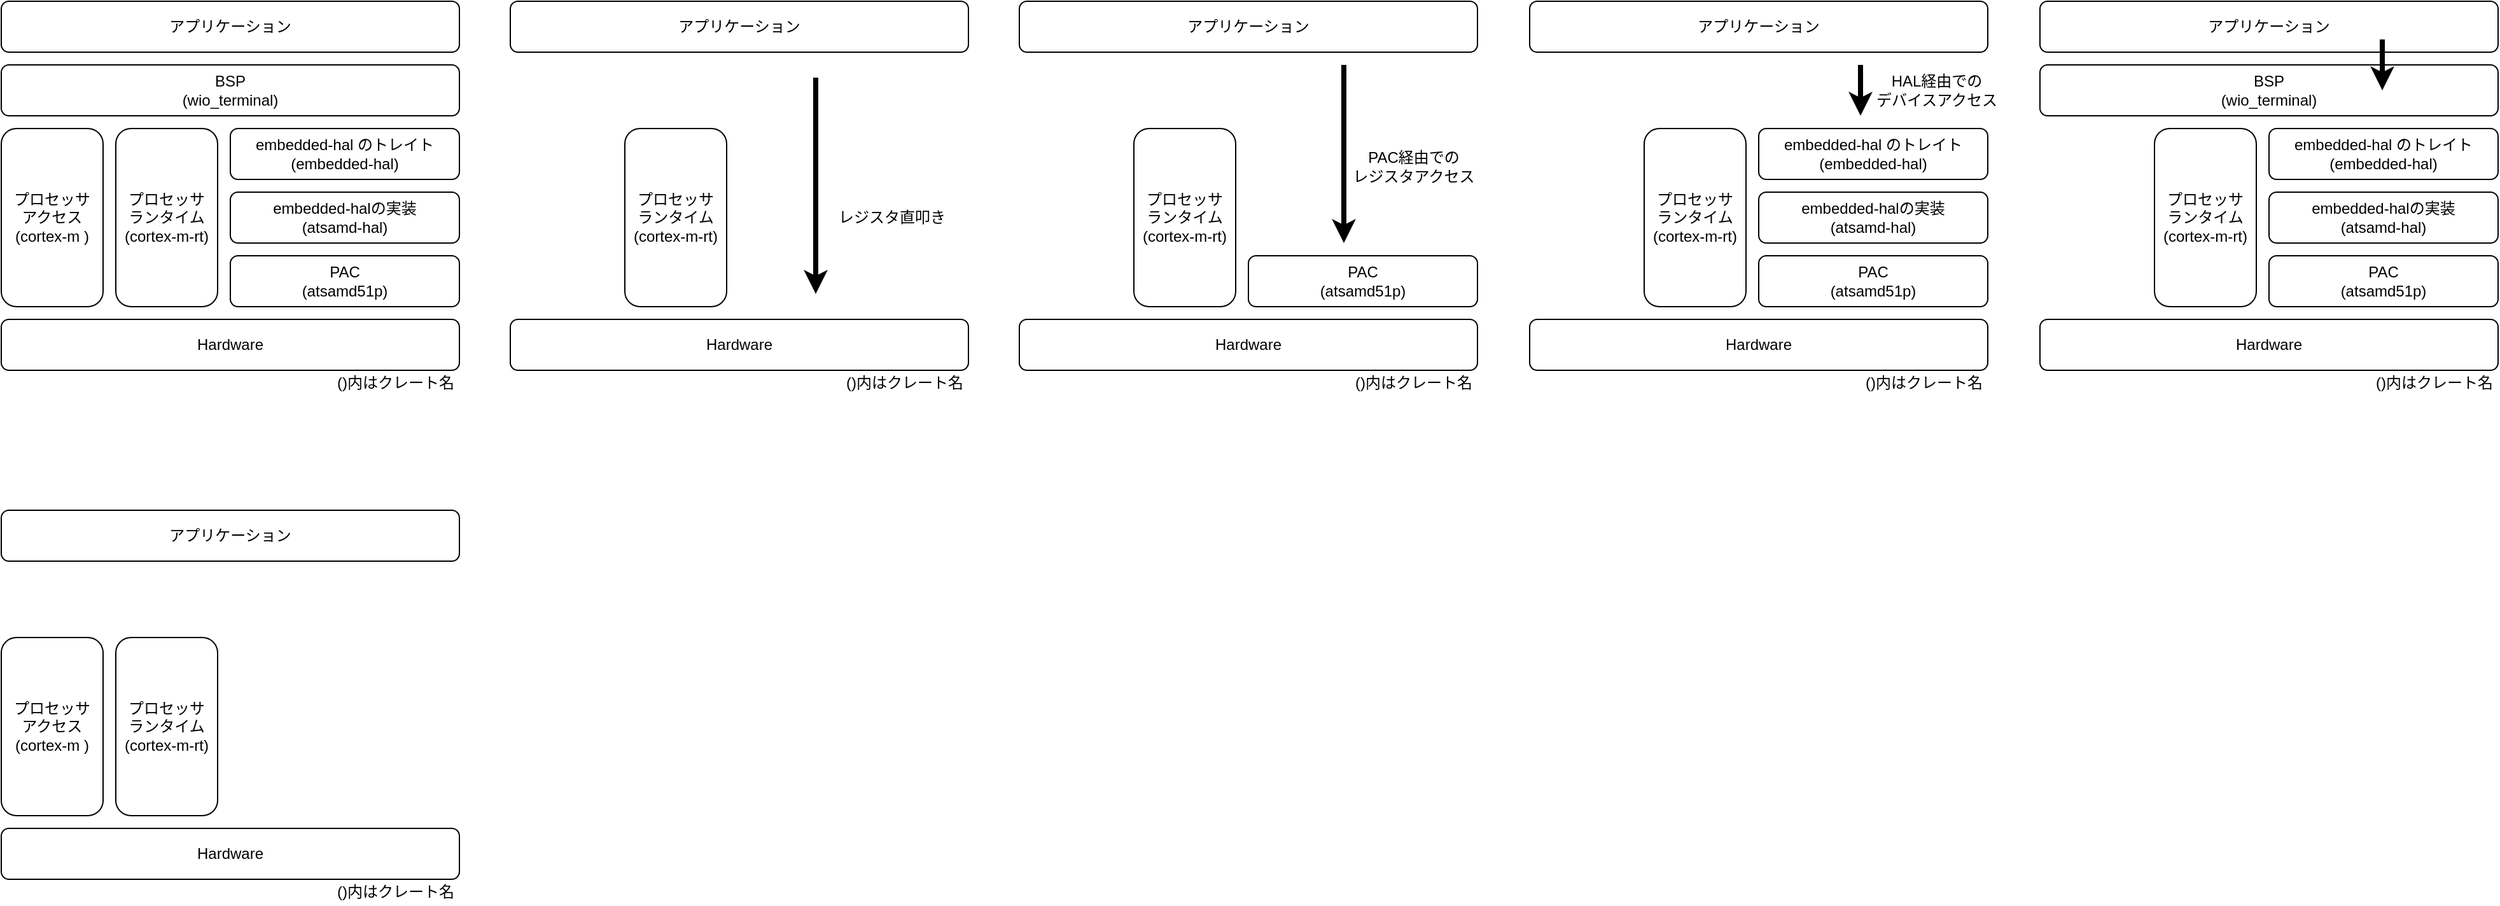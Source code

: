 <mxfile>
    <diagram id="Bct0IZ2MiPneFyU9ywfC" name="Page-1">
        <mxGraphModel dx="1374" dy="800" grid="1" gridSize="10" guides="1" tooltips="1" connect="1" arrows="1" fold="1" page="0" pageScale="1" pageWidth="827" pageHeight="1169" math="0" shadow="0">
            <root>
                <mxCell id="0"/>
                <mxCell id="1" parent="0"/>
                <mxCell id="2" value="アプリケーション" style="rounded=1;whiteSpace=wrap;html=1;" vertex="1" parent="1">
                    <mxGeometry x="40" y="40" width="360" height="40" as="geometry"/>
                </mxCell>
                <mxCell id="3" value="BSP&lt;br&gt;(wio_terminal)" style="rounded=1;whiteSpace=wrap;html=1;" vertex="1" parent="1">
                    <mxGeometry x="40" y="90" width="360" height="40" as="geometry"/>
                </mxCell>
                <mxCell id="4" value="プロセッサ&lt;br&gt;アクセス&lt;br&gt;(cortex-m )" style="rounded=1;whiteSpace=wrap;html=1;" vertex="1" parent="1">
                    <mxGeometry x="40" y="140" width="80" height="140" as="geometry"/>
                </mxCell>
                <mxCell id="5" value="embedded-hal のトレイト&lt;br&gt;(embedded-hal)" style="rounded=1;whiteSpace=wrap;html=1;" vertex="1" parent="1">
                    <mxGeometry x="220" y="140" width="180" height="40" as="geometry"/>
                </mxCell>
                <mxCell id="6" value="embedded-halの実装&lt;br&gt;(atsamd-hal)" style="rounded=1;whiteSpace=wrap;html=1;" vertex="1" parent="1">
                    <mxGeometry x="220" y="190" width="180" height="40" as="geometry"/>
                </mxCell>
                <mxCell id="7" value="PAC&lt;br&gt;(atsamd51p)" style="rounded=1;whiteSpace=wrap;html=1;" vertex="1" parent="1">
                    <mxGeometry x="220" y="240" width="180" height="40" as="geometry"/>
                </mxCell>
                <mxCell id="8" value="Hardware" style="rounded=1;whiteSpace=wrap;html=1;" vertex="1" parent="1">
                    <mxGeometry x="40" y="290" width="360" height="40" as="geometry"/>
                </mxCell>
                <mxCell id="10" value="プロセッサ&lt;br&gt;ランタイム&lt;br&gt;(cortex-m-rt)" style="rounded=1;whiteSpace=wrap;html=1;" vertex="1" parent="1">
                    <mxGeometry x="130" y="140" width="80" height="140" as="geometry"/>
                </mxCell>
                <mxCell id="11" value="()内はクレート名" style="text;html=1;strokeColor=none;fillColor=none;align=center;verticalAlign=middle;whiteSpace=wrap;rounded=0;" vertex="1" parent="1">
                    <mxGeometry x="300" y="330" width="100" height="20" as="geometry"/>
                </mxCell>
                <mxCell id="40" style="edgeStyle=orthogonalEdgeStyle;rounded=0;orthogonalLoop=1;jettySize=auto;html=1;strokeWidth=4;" edge="1" parent="1">
                    <mxGeometry relative="1" as="geometry">
                        <mxPoint x="680" y="100" as="sourcePoint"/>
                        <mxPoint x="680" y="270" as="targetPoint"/>
                        <Array as="points">
                            <mxPoint x="680" y="120"/>
                            <mxPoint x="680" y="120"/>
                        </Array>
                    </mxGeometry>
                </mxCell>
                <mxCell id="30" value="アプリケーション" style="rounded=1;whiteSpace=wrap;html=1;" vertex="1" parent="1">
                    <mxGeometry x="440" y="40" width="360" height="40" as="geometry"/>
                </mxCell>
                <mxCell id="36" value="Hardware" style="rounded=1;whiteSpace=wrap;html=1;" vertex="1" parent="1">
                    <mxGeometry x="440" y="290" width="360" height="40" as="geometry"/>
                </mxCell>
                <mxCell id="37" value="プロセッサ&lt;br&gt;ランタイム&lt;br&gt;(cortex-m-rt)" style="rounded=1;whiteSpace=wrap;html=1;" vertex="1" parent="1">
                    <mxGeometry x="530" y="140" width="80" height="140" as="geometry"/>
                </mxCell>
                <mxCell id="38" value="()内はクレート名" style="text;html=1;strokeColor=none;fillColor=none;align=center;verticalAlign=middle;whiteSpace=wrap;rounded=0;" vertex="1" parent="1">
                    <mxGeometry x="700" y="330" width="100" height="20" as="geometry"/>
                </mxCell>
                <mxCell id="42" value="レジスタ直叩き" style="text;html=1;strokeColor=none;fillColor=none;align=center;verticalAlign=middle;whiteSpace=wrap;rounded=0;" vertex="1" parent="1">
                    <mxGeometry x="690" y="200" width="100" height="20" as="geometry"/>
                </mxCell>
                <mxCell id="43" value="アプリケーション" style="rounded=1;whiteSpace=wrap;html=1;" vertex="1" parent="1">
                    <mxGeometry x="1241" y="40" width="360" height="40" as="geometry"/>
                </mxCell>
                <mxCell id="46" value="embedded-hal のトレイト&lt;br&gt;(embedded-hal)" style="rounded=1;whiteSpace=wrap;html=1;" vertex="1" parent="1">
                    <mxGeometry x="1421" y="140" width="180" height="40" as="geometry"/>
                </mxCell>
                <mxCell id="47" value="embedded-halの実装&lt;br&gt;(atsamd-hal)" style="rounded=1;whiteSpace=wrap;html=1;" vertex="1" parent="1">
                    <mxGeometry x="1421" y="190" width="180" height="40" as="geometry"/>
                </mxCell>
                <mxCell id="48" value="PAC&lt;br&gt;(atsamd51p)" style="rounded=1;whiteSpace=wrap;html=1;" vertex="1" parent="1">
                    <mxGeometry x="1421" y="240" width="180" height="40" as="geometry"/>
                </mxCell>
                <mxCell id="49" value="Hardware" style="rounded=1;whiteSpace=wrap;html=1;" vertex="1" parent="1">
                    <mxGeometry x="1241" y="290" width="360" height="40" as="geometry"/>
                </mxCell>
                <mxCell id="50" value="プロセッサ&lt;br&gt;ランタイム&lt;br&gt;(cortex-m-rt)" style="rounded=1;whiteSpace=wrap;html=1;" vertex="1" parent="1">
                    <mxGeometry x="1331" y="140" width="80" height="140" as="geometry"/>
                </mxCell>
                <mxCell id="51" value="()内はクレート名" style="text;html=1;strokeColor=none;fillColor=none;align=center;verticalAlign=middle;whiteSpace=wrap;rounded=0;" vertex="1" parent="1">
                    <mxGeometry x="1501" y="330" width="100" height="20" as="geometry"/>
                </mxCell>
                <mxCell id="53" style="edgeStyle=orthogonalEdgeStyle;rounded=0;orthogonalLoop=1;jettySize=auto;html=1;strokeWidth=4;" edge="1" parent="1">
                    <mxGeometry relative="1" as="geometry">
                        <mxPoint x="1501" y="90" as="sourcePoint"/>
                        <mxPoint x="1501" y="130" as="targetPoint"/>
                        <Array as="points">
                            <mxPoint x="1501" y="120"/>
                            <mxPoint x="1501" y="120"/>
                        </Array>
                    </mxGeometry>
                </mxCell>
                <mxCell id="54" value="HAL経由での&lt;br&gt;デバイスアクセス" style="text;html=1;strokeColor=none;fillColor=none;align=center;verticalAlign=middle;whiteSpace=wrap;rounded=0;" vertex="1" parent="1">
                    <mxGeometry x="1511" y="100" width="100" height="20" as="geometry"/>
                </mxCell>
                <mxCell id="55" value="アプリケーション" style="rounded=1;whiteSpace=wrap;html=1;" vertex="1" parent="1">
                    <mxGeometry x="1642" y="40" width="360" height="40" as="geometry"/>
                </mxCell>
                <mxCell id="56" value="BSP&lt;br&gt;(wio_terminal)" style="rounded=1;whiteSpace=wrap;html=1;" vertex="1" parent="1">
                    <mxGeometry x="1642" y="90" width="360" height="40" as="geometry"/>
                </mxCell>
                <mxCell id="58" value="embedded-hal のトレイト&lt;br&gt;(embedded-hal)" style="rounded=1;whiteSpace=wrap;html=1;" vertex="1" parent="1">
                    <mxGeometry x="1822" y="140" width="180" height="40" as="geometry"/>
                </mxCell>
                <mxCell id="59" value="embedded-halの実装&lt;br&gt;(atsamd-hal)" style="rounded=1;whiteSpace=wrap;html=1;" vertex="1" parent="1">
                    <mxGeometry x="1822" y="190" width="180" height="40" as="geometry"/>
                </mxCell>
                <mxCell id="60" value="PAC&lt;br&gt;(atsamd51p)" style="rounded=1;whiteSpace=wrap;html=1;" vertex="1" parent="1">
                    <mxGeometry x="1822" y="240" width="180" height="40" as="geometry"/>
                </mxCell>
                <mxCell id="61" value="Hardware" style="rounded=1;whiteSpace=wrap;html=1;" vertex="1" parent="1">
                    <mxGeometry x="1642" y="290" width="360" height="40" as="geometry"/>
                </mxCell>
                <mxCell id="62" value="プロセッサ&lt;br&gt;ランタイム&lt;br&gt;(cortex-m-rt)" style="rounded=1;whiteSpace=wrap;html=1;" vertex="1" parent="1">
                    <mxGeometry x="1732" y="140" width="80" height="140" as="geometry"/>
                </mxCell>
                <mxCell id="63" value="()内はクレート名" style="text;html=1;strokeColor=none;fillColor=none;align=center;verticalAlign=middle;whiteSpace=wrap;rounded=0;" vertex="1" parent="1">
                    <mxGeometry x="1902" y="330" width="100" height="20" as="geometry"/>
                </mxCell>
                <mxCell id="64" style="edgeStyle=orthogonalEdgeStyle;rounded=0;orthogonalLoop=1;jettySize=auto;html=1;strokeWidth=4;" edge="1" parent="1">
                    <mxGeometry relative="1" as="geometry">
                        <mxPoint x="1911" y="70" as="sourcePoint"/>
                        <mxPoint x="1911" y="110" as="targetPoint"/>
                        <Array as="points">
                            <mxPoint x="1911" y="100"/>
                            <mxPoint x="1911" y="100"/>
                        </Array>
                    </mxGeometry>
                </mxCell>
                <mxCell id="66" value="アプリケーション" style="rounded=1;whiteSpace=wrap;html=1;" vertex="1" parent="1">
                    <mxGeometry x="40" y="440" width="360" height="40" as="geometry"/>
                </mxCell>
                <mxCell id="68" value="プロセッサ&lt;br&gt;アクセス&lt;br&gt;(cortex-m )" style="rounded=1;whiteSpace=wrap;html=1;" vertex="1" parent="1">
                    <mxGeometry x="40" y="540" width="80" height="140" as="geometry"/>
                </mxCell>
                <mxCell id="72" value="Hardware" style="rounded=1;whiteSpace=wrap;html=1;" vertex="1" parent="1">
                    <mxGeometry x="40" y="690" width="360" height="40" as="geometry"/>
                </mxCell>
                <mxCell id="73" value="プロセッサ&lt;br&gt;ランタイム&lt;br&gt;(cortex-m-rt)" style="rounded=1;whiteSpace=wrap;html=1;" vertex="1" parent="1">
                    <mxGeometry x="130" y="540" width="80" height="140" as="geometry"/>
                </mxCell>
                <mxCell id="74" value="()内はクレート名" style="text;html=1;strokeColor=none;fillColor=none;align=center;verticalAlign=middle;whiteSpace=wrap;rounded=0;" vertex="1" parent="1">
                    <mxGeometry x="300" y="730" width="100" height="20" as="geometry"/>
                </mxCell>
                <mxCell id="76" value="アプリケーション" style="rounded=1;whiteSpace=wrap;html=1;" vertex="1" parent="1">
                    <mxGeometry x="840" y="40" width="360" height="40" as="geometry"/>
                </mxCell>
                <mxCell id="81" value="PAC&lt;br&gt;(atsamd51p)" style="rounded=1;whiteSpace=wrap;html=1;" vertex="1" parent="1">
                    <mxGeometry x="1020" y="240" width="180" height="40" as="geometry"/>
                </mxCell>
                <mxCell id="82" value="Hardware" style="rounded=1;whiteSpace=wrap;html=1;" vertex="1" parent="1">
                    <mxGeometry x="840" y="290" width="360" height="40" as="geometry"/>
                </mxCell>
                <mxCell id="83" value="プロセッサ&lt;br&gt;ランタイム&lt;br&gt;(cortex-m-rt)" style="rounded=1;whiteSpace=wrap;html=1;" vertex="1" parent="1">
                    <mxGeometry x="930" y="140" width="80" height="140" as="geometry"/>
                </mxCell>
                <mxCell id="84" value="()内はクレート名" style="text;html=1;strokeColor=none;fillColor=none;align=center;verticalAlign=middle;whiteSpace=wrap;rounded=0;" vertex="1" parent="1">
                    <mxGeometry x="1100" y="330" width="100" height="20" as="geometry"/>
                </mxCell>
                <mxCell id="85" style="edgeStyle=orthogonalEdgeStyle;rounded=0;orthogonalLoop=1;jettySize=auto;html=1;strokeWidth=4;" edge="1" parent="1">
                    <mxGeometry relative="1" as="geometry">
                        <mxPoint x="1095" y="90" as="sourcePoint"/>
                        <mxPoint x="1095" y="230" as="targetPoint"/>
                        <Array as="points">
                            <mxPoint x="1095" y="110"/>
                            <mxPoint x="1095" y="110"/>
                        </Array>
                    </mxGeometry>
                </mxCell>
                <mxCell id="86" value="PAC経由での&lt;br&gt;レジスタアクセス" style="text;html=1;strokeColor=none;fillColor=none;align=center;verticalAlign=middle;whiteSpace=wrap;rounded=0;" vertex="1" parent="1">
                    <mxGeometry x="1100" y="160" width="100" height="20" as="geometry"/>
                </mxCell>
            </root>
        </mxGraphModel>
    </diagram>
</mxfile>